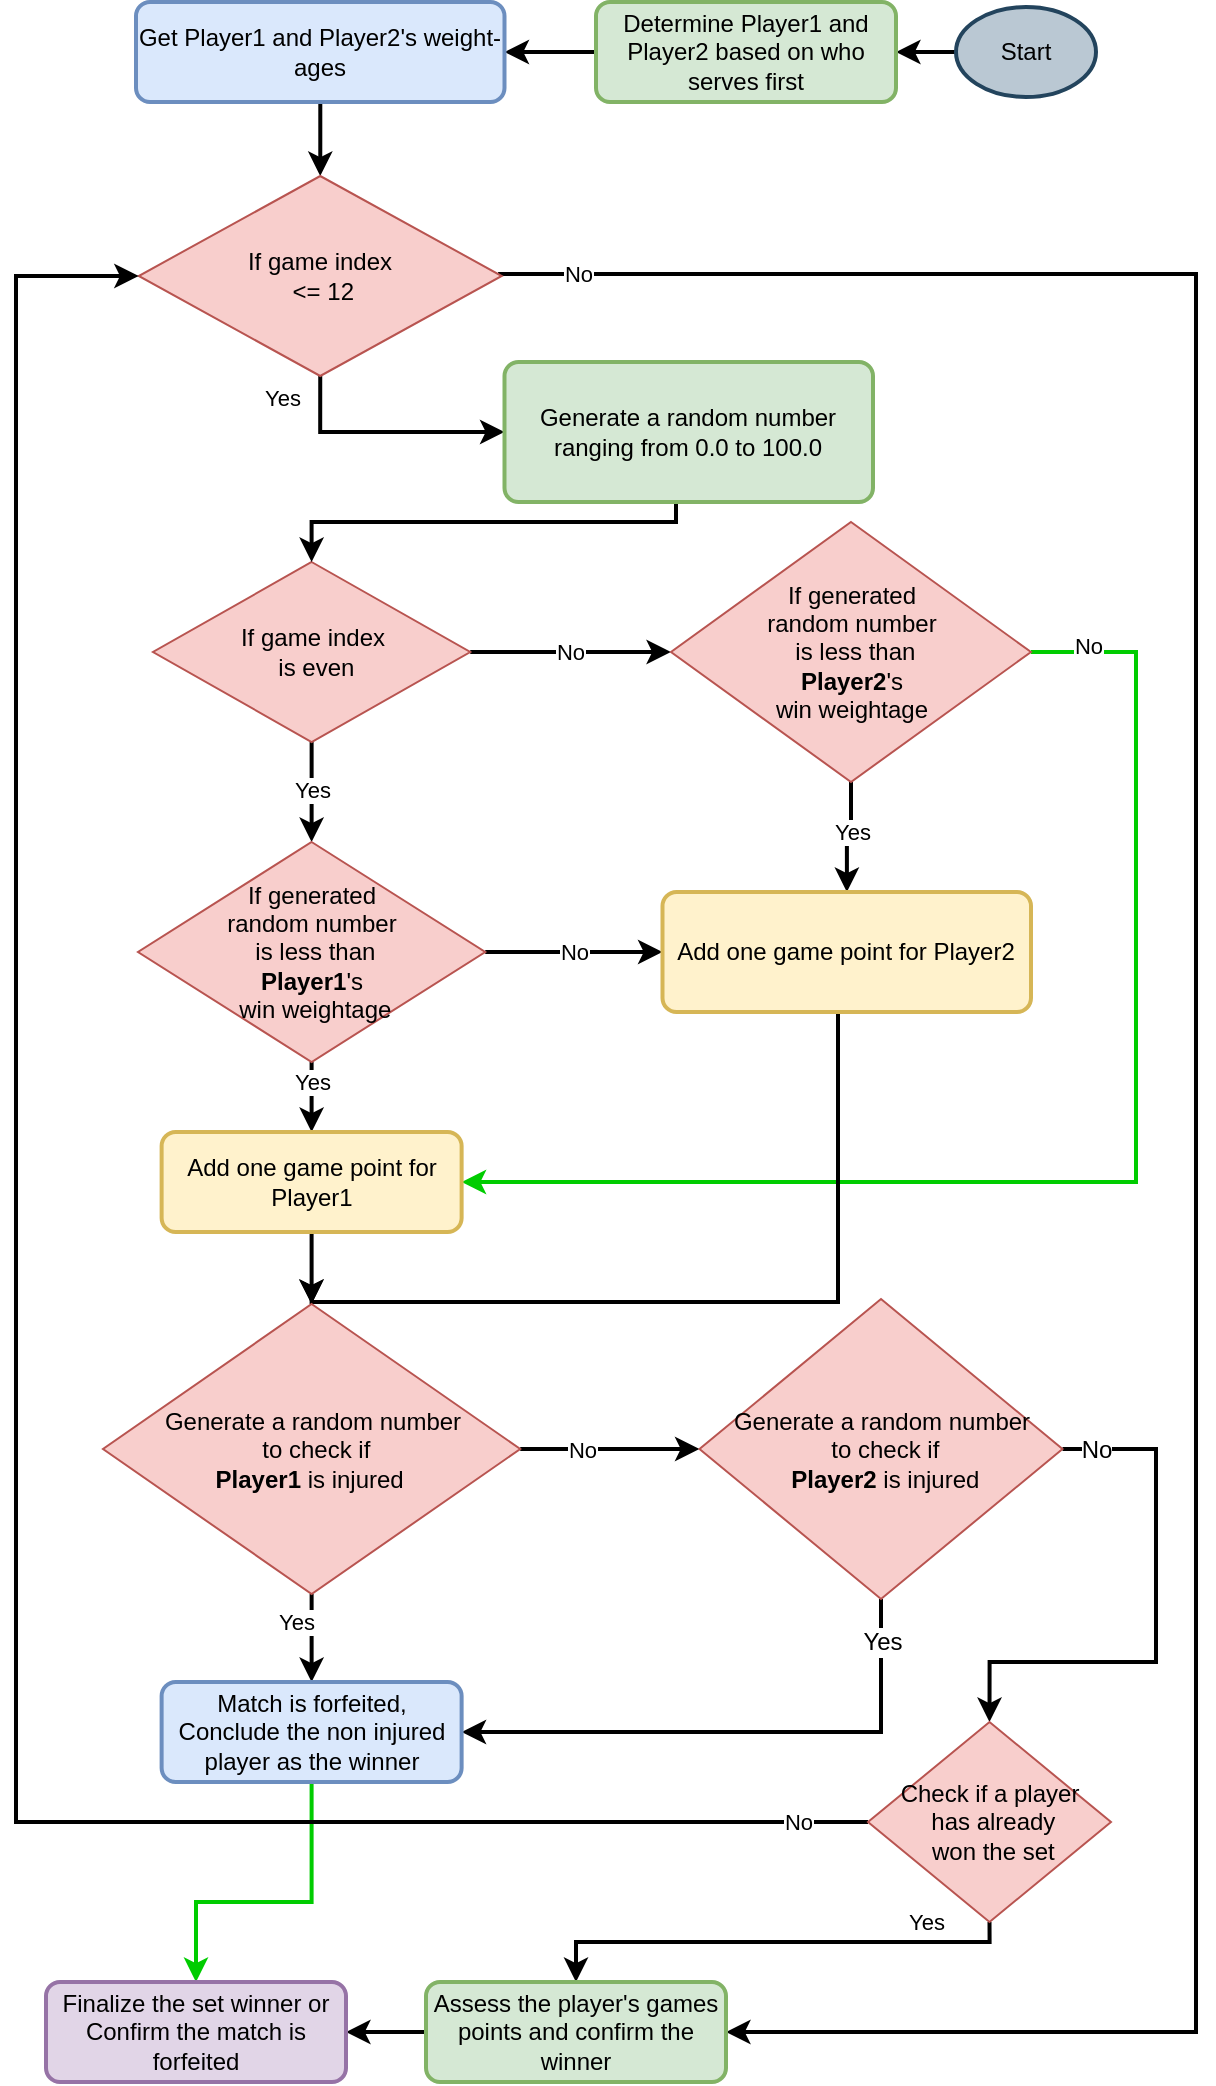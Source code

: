 <mxfile version="14.9.7" type="github">
  <diagram id="qcSVDS0ScA9_0T08C2Cv" name="Page-1">
    <mxGraphModel dx="1638" dy="777" grid="1" gridSize="10" guides="1" tooltips="1" connect="1" arrows="1" fold="1" page="1" pageScale="1" pageWidth="291" pageHeight="413" math="0" shadow="0">
      <root>
        <mxCell id="0" />
        <mxCell id="1" parent="0" />
        <mxCell id="-n2uineiYd9MRzJuJ-59-47" value="" style="edgeStyle=orthogonalEdgeStyle;rounded=0;orthogonalLoop=1;jettySize=auto;html=1;strokeWidth=2;" edge="1" parent="1" source="-n2uineiYd9MRzJuJ-59-1" target="-n2uineiYd9MRzJuJ-59-2">
          <mxGeometry relative="1" as="geometry" />
        </mxCell>
        <mxCell id="-n2uineiYd9MRzJuJ-59-1" value="Start" style="strokeWidth=2;html=1;shape=mxgraph.flowchart.start_1;whiteSpace=wrap;fillColor=#bac8d3;strokeColor=#23445d;" vertex="1" parent="1">
          <mxGeometry x="335" y="32.5" width="70" height="45" as="geometry" />
        </mxCell>
        <mxCell id="-n2uineiYd9MRzJuJ-59-46" style="edgeStyle=orthogonalEdgeStyle;rounded=0;orthogonalLoop=1;jettySize=auto;html=1;entryX=1;entryY=0.5;entryDx=0;entryDy=0;strokeWidth=2;" edge="1" parent="1" source="-n2uineiYd9MRzJuJ-59-2" target="-n2uineiYd9MRzJuJ-59-3">
          <mxGeometry relative="1" as="geometry" />
        </mxCell>
        <mxCell id="-n2uineiYd9MRzJuJ-59-2" value="Determine Player1 and Player2 based on who serves first" style="rounded=1;whiteSpace=wrap;html=1;absoluteArcSize=1;arcSize=14;strokeWidth=2;fillColor=#d5e8d4;strokeColor=#82b366;" vertex="1" parent="1">
          <mxGeometry x="155" y="30" width="150" height="50" as="geometry" />
        </mxCell>
        <mxCell id="-n2uineiYd9MRzJuJ-59-45" style="edgeStyle=orthogonalEdgeStyle;rounded=0;orthogonalLoop=1;jettySize=auto;html=1;entryX=0.5;entryY=0;entryDx=0;entryDy=0;strokeWidth=2;" edge="1" parent="1" source="-n2uineiYd9MRzJuJ-59-3" target="-n2uineiYd9MRzJuJ-59-4">
          <mxGeometry relative="1" as="geometry" />
        </mxCell>
        <mxCell id="-n2uineiYd9MRzJuJ-59-3" value="Get Player1 and Player2&#39;s weight-ages" style="rounded=1;whiteSpace=wrap;html=1;absoluteArcSize=1;arcSize=14;strokeWidth=2;fillColor=#dae8fc;strokeColor=#6c8ebf;" vertex="1" parent="1">
          <mxGeometry x="-75" y="30" width="184.25" height="50" as="geometry" />
        </mxCell>
        <mxCell id="-n2uineiYd9MRzJuJ-59-12" style="edgeStyle=orthogonalEdgeStyle;rounded=0;orthogonalLoop=1;jettySize=auto;html=1;exitX=0.5;exitY=1;exitDx=0;exitDy=0;strokeWidth=2;" edge="1" parent="1" source="-n2uineiYd9MRzJuJ-59-4" target="-n2uineiYd9MRzJuJ-59-6">
          <mxGeometry relative="1" as="geometry" />
        </mxCell>
        <mxCell id="-n2uineiYd9MRzJuJ-59-13" value="Yes" style="edgeLabel;html=1;align=center;verticalAlign=middle;resizable=0;points=[];" vertex="1" connectable="0" parent="-n2uineiYd9MRzJuJ-59-12">
          <mxGeometry x="-0.56" y="-1" relative="1" as="geometry">
            <mxPoint x="-18" y="-16" as="offset" />
          </mxGeometry>
        </mxCell>
        <mxCell id="-n2uineiYd9MRzJuJ-59-50" style="edgeStyle=orthogonalEdgeStyle;rounded=0;orthogonalLoop=1;jettySize=auto;html=1;strokeWidth=2;entryX=1;entryY=0.5;entryDx=0;entryDy=0;" edge="1" parent="1" source="-n2uineiYd9MRzJuJ-59-4" target="-n2uineiYd9MRzJuJ-59-41">
          <mxGeometry relative="1" as="geometry">
            <mxPoint x="270" y="1110" as="targetPoint" />
            <Array as="points">
              <mxPoint x="455" y="166" />
              <mxPoint x="455" y="1045" />
            </Array>
          </mxGeometry>
        </mxCell>
        <mxCell id="-n2uineiYd9MRzJuJ-59-51" value="No" style="edgeLabel;html=1;align=center;verticalAlign=middle;resizable=0;points=[];" vertex="1" connectable="0" parent="-n2uineiYd9MRzJuJ-59-50">
          <mxGeometry x="-0.868" y="-1" relative="1" as="geometry">
            <mxPoint x="-57" y="-1" as="offset" />
          </mxGeometry>
        </mxCell>
        <mxCell id="-n2uineiYd9MRzJuJ-59-4" value="If game index&lt;br&gt;&amp;nbsp;&amp;lt;= 12" style="rhombus;whiteSpace=wrap;html=1;fillColor=#f8cecc;strokeColor=#b85450;" vertex="1" parent="1">
          <mxGeometry x="-73.63" y="117" width="181.5" height="100" as="geometry" />
        </mxCell>
        <mxCell id="-n2uineiYd9MRzJuJ-59-15" style="edgeStyle=orthogonalEdgeStyle;rounded=0;orthogonalLoop=1;jettySize=auto;html=1;entryX=0.5;entryY=0;entryDx=0;entryDy=0;strokeWidth=2;" edge="1" parent="1" source="-n2uineiYd9MRzJuJ-59-5" target="-n2uineiYd9MRzJuJ-59-7">
          <mxGeometry relative="1" as="geometry" />
        </mxCell>
        <mxCell id="-n2uineiYd9MRzJuJ-59-16" value="Yes" style="edgeLabel;html=1;align=center;verticalAlign=middle;resizable=0;points=[];" vertex="1" connectable="0" parent="-n2uineiYd9MRzJuJ-59-15">
          <mxGeometry x="-0.049" relative="1" as="geometry">
            <mxPoint as="offset" />
          </mxGeometry>
        </mxCell>
        <mxCell id="-n2uineiYd9MRzJuJ-59-17" value="No" style="edgeStyle=orthogonalEdgeStyle;rounded=0;orthogonalLoop=1;jettySize=auto;html=1;entryX=0;entryY=0.5;entryDx=0;entryDy=0;strokeWidth=2;" edge="1" parent="1" source="-n2uineiYd9MRzJuJ-59-5" target="-n2uineiYd9MRzJuJ-59-8">
          <mxGeometry relative="1" as="geometry" />
        </mxCell>
        <mxCell id="-n2uineiYd9MRzJuJ-59-5" value="If game index&lt;br&gt;&amp;nbsp;is even" style="rhombus;whiteSpace=wrap;html=1;fillColor=#f8cecc;strokeColor=#b85450;" vertex="1" parent="1">
          <mxGeometry x="-66.5" y="310" width="158.62" height="90" as="geometry" />
        </mxCell>
        <mxCell id="-n2uineiYd9MRzJuJ-59-14" style="edgeStyle=orthogonalEdgeStyle;rounded=0;orthogonalLoop=1;jettySize=auto;html=1;exitX=0.5;exitY=1;exitDx=0;exitDy=0;entryX=0.5;entryY=0;entryDx=0;entryDy=0;strokeWidth=2;" edge="1" parent="1" source="-n2uineiYd9MRzJuJ-59-6" target="-n2uineiYd9MRzJuJ-59-5">
          <mxGeometry relative="1" as="geometry">
            <Array as="points">
              <mxPoint x="195" y="280" />
              <mxPoint x="195" y="290" />
              <mxPoint x="13" y="290" />
            </Array>
          </mxGeometry>
        </mxCell>
        <mxCell id="-n2uineiYd9MRzJuJ-59-6" value="Generate a random number ranging from 0.0 to 100.0" style="rounded=1;whiteSpace=wrap;html=1;absoluteArcSize=1;arcSize=14;strokeWidth=2;fillColor=#d5e8d4;strokeColor=#82b366;" vertex="1" parent="1">
          <mxGeometry x="109.25" y="210" width="184.25" height="70" as="geometry" />
        </mxCell>
        <mxCell id="-n2uineiYd9MRzJuJ-59-20" style="edgeStyle=orthogonalEdgeStyle;rounded=0;orthogonalLoop=1;jettySize=auto;html=1;entryX=0.5;entryY=0;entryDx=0;entryDy=0;strokeWidth=2;" edge="1" parent="1" source="-n2uineiYd9MRzJuJ-59-7" target="-n2uineiYd9MRzJuJ-59-9">
          <mxGeometry relative="1" as="geometry" />
        </mxCell>
        <mxCell id="-n2uineiYd9MRzJuJ-59-21" value="Yes" style="edgeLabel;html=1;align=center;verticalAlign=middle;resizable=0;points=[];" vertex="1" connectable="0" parent="-n2uineiYd9MRzJuJ-59-20">
          <mxGeometry x="-0.099" relative="1" as="geometry">
            <mxPoint y="-10" as="offset" />
          </mxGeometry>
        </mxCell>
        <mxCell id="-n2uineiYd9MRzJuJ-59-25" value="No" style="edgeStyle=orthogonalEdgeStyle;rounded=0;orthogonalLoop=1;jettySize=auto;html=1;strokeWidth=2;" edge="1" parent="1" source="-n2uineiYd9MRzJuJ-59-7" target="-n2uineiYd9MRzJuJ-59-10">
          <mxGeometry relative="1" as="geometry" />
        </mxCell>
        <mxCell id="-n2uineiYd9MRzJuJ-59-7" value="&lt;font style=&quot;font-size: 12px&quot;&gt;If generated &lt;br&gt;random number&lt;br&gt;&amp;nbsp;is less than&lt;br&gt;&lt;b&gt;Player1&lt;/b&gt;&#39;s&lt;br&gt;&amp;nbsp;win weightage&lt;/font&gt;" style="rhombus;whiteSpace=wrap;html=1;fillColor=#f8cecc;strokeColor=#b85450;" vertex="1" parent="1">
          <mxGeometry x="-74" y="450" width="173.62" height="110" as="geometry" />
        </mxCell>
        <mxCell id="-n2uineiYd9MRzJuJ-59-18" style="edgeStyle=orthogonalEdgeStyle;rounded=0;orthogonalLoop=1;jettySize=auto;html=1;exitX=0.5;exitY=1;exitDx=0;exitDy=0;strokeWidth=2;" edge="1" parent="1" source="-n2uineiYd9MRzJuJ-59-8" target="-n2uineiYd9MRzJuJ-59-10">
          <mxGeometry relative="1" as="geometry" />
        </mxCell>
        <mxCell id="-n2uineiYd9MRzJuJ-59-19" value="Yes" style="edgeLabel;html=1;align=center;verticalAlign=middle;resizable=0;points=[];" vertex="1" connectable="0" parent="-n2uineiYd9MRzJuJ-59-18">
          <mxGeometry x="-0.133" relative="1" as="geometry">
            <mxPoint as="offset" />
          </mxGeometry>
        </mxCell>
        <mxCell id="-n2uineiYd9MRzJuJ-59-26" style="edgeStyle=orthogonalEdgeStyle;rounded=0;orthogonalLoop=1;jettySize=auto;html=1;strokeWidth=2;entryX=1;entryY=0.5;entryDx=0;entryDy=0;exitX=1;exitY=0.5;exitDx=0;exitDy=0;strokeColor=#00CC00;" edge="1" parent="1" source="-n2uineiYd9MRzJuJ-59-8" target="-n2uineiYd9MRzJuJ-59-9">
          <mxGeometry relative="1" as="geometry">
            <mxPoint x="375" y="630" as="targetPoint" />
            <Array as="points">
              <mxPoint x="425" y="355" />
              <mxPoint x="425" y="620" />
            </Array>
          </mxGeometry>
        </mxCell>
        <mxCell id="-n2uineiYd9MRzJuJ-59-27" value="No" style="edgeLabel;html=1;align=center;verticalAlign=middle;resizable=0;points=[];" vertex="1" connectable="0" parent="-n2uineiYd9MRzJuJ-59-26">
          <mxGeometry x="-0.782" y="2" relative="1" as="geometry">
            <mxPoint x="-26" y="-22" as="offset" />
          </mxGeometry>
        </mxCell>
        <mxCell id="-n2uineiYd9MRzJuJ-59-8" value="&lt;font style=&quot;font-size: 12px&quot;&gt;If generated &lt;br&gt;random number&lt;br&gt;&amp;nbsp;is less than&lt;br&gt;&lt;b&gt;Player2&lt;/b&gt;&#39;s &lt;br&gt;win weightage&lt;/font&gt;" style="rhombus;whiteSpace=wrap;html=1;fillColor=#f8cecc;strokeColor=#b85450;" vertex="1" parent="1">
          <mxGeometry x="192.5" y="290" width="180" height="130" as="geometry" />
        </mxCell>
        <mxCell id="-n2uineiYd9MRzJuJ-59-23" style="edgeStyle=orthogonalEdgeStyle;rounded=0;orthogonalLoop=1;jettySize=auto;html=1;entryX=0.5;entryY=0;entryDx=0;entryDy=0;strokeWidth=2;" edge="1" parent="1" source="-n2uineiYd9MRzJuJ-59-9" target="-n2uineiYd9MRzJuJ-59-11">
          <mxGeometry relative="1" as="geometry" />
        </mxCell>
        <mxCell id="-n2uineiYd9MRzJuJ-59-9" value="Add one game point for Player1" style="rounded=1;whiteSpace=wrap;html=1;absoluteArcSize=1;arcSize=14;strokeWidth=2;fillColor=#fff2cc;strokeColor=#d6b656;" vertex="1" parent="1">
          <mxGeometry x="-62.19" y="595" width="150" height="50" as="geometry" />
        </mxCell>
        <mxCell id="-n2uineiYd9MRzJuJ-59-24" style="edgeStyle=orthogonalEdgeStyle;rounded=0;orthogonalLoop=1;jettySize=auto;html=1;strokeWidth=2;entryX=0.5;entryY=0;entryDx=0;entryDy=0;" edge="1" parent="1" source="-n2uineiYd9MRzJuJ-59-10" target="-n2uineiYd9MRzJuJ-59-11">
          <mxGeometry relative="1" as="geometry">
            <mxPoint x="15" y="750" as="targetPoint" />
            <Array as="points">
              <mxPoint x="276" y="680" />
              <mxPoint x="13" y="680" />
            </Array>
          </mxGeometry>
        </mxCell>
        <mxCell id="-n2uineiYd9MRzJuJ-59-10" value="Add one game point for Player2" style="rounded=1;whiteSpace=wrap;html=1;absoluteArcSize=1;arcSize=14;strokeWidth=2;fillColor=#fff2cc;strokeColor=#d6b656;" vertex="1" parent="1">
          <mxGeometry x="188.25" y="475" width="184.25" height="60" as="geometry" />
        </mxCell>
        <mxCell id="-n2uineiYd9MRzJuJ-59-29" value="No" style="edgeStyle=orthogonalEdgeStyle;rounded=0;orthogonalLoop=1;jettySize=auto;html=1;entryX=0;entryY=0.5;entryDx=0;entryDy=0;strokeWidth=2;" edge="1" parent="1" source="-n2uineiYd9MRzJuJ-59-11" target="-n2uineiYd9MRzJuJ-59-28">
          <mxGeometry x="-0.307" relative="1" as="geometry">
            <mxPoint as="offset" />
          </mxGeometry>
        </mxCell>
        <mxCell id="-n2uineiYd9MRzJuJ-59-31" value="" style="edgeStyle=orthogonalEdgeStyle;rounded=0;orthogonalLoop=1;jettySize=auto;html=1;strokeWidth=2;" edge="1" parent="1" source="-n2uineiYd9MRzJuJ-59-11" target="-n2uineiYd9MRzJuJ-59-30">
          <mxGeometry relative="1" as="geometry" />
        </mxCell>
        <mxCell id="-n2uineiYd9MRzJuJ-59-32" value="Yes" style="edgeLabel;html=1;align=center;verticalAlign=middle;resizable=0;points=[];" vertex="1" connectable="0" parent="-n2uineiYd9MRzJuJ-59-31">
          <mxGeometry x="-0.808" y="-2" relative="1" as="geometry">
            <mxPoint x="-6" y="10" as="offset" />
          </mxGeometry>
        </mxCell>
        <mxCell id="-n2uineiYd9MRzJuJ-59-11" value="&lt;span&gt;Generate a&amp;nbsp;random number&lt;br&gt;&amp;nbsp;to check if&lt;br&gt;&lt;b&gt;Player1&lt;/b&gt; is injured&amp;nbsp;&lt;/span&gt;" style="rhombus;whiteSpace=wrap;html=1;fillColor=#f8cecc;strokeColor=#b85450;" vertex="1" parent="1">
          <mxGeometry x="-91.5" y="681" width="208.62" height="145" as="geometry" />
        </mxCell>
        <mxCell id="-n2uineiYd9MRzJuJ-59-33" value="&lt;font style=&quot;font-size: 12px&quot;&gt;Yes&lt;/font&gt;" style="edgeStyle=orthogonalEdgeStyle;rounded=0;orthogonalLoop=1;jettySize=auto;html=1;strokeWidth=2;exitX=0.5;exitY=1;exitDx=0;exitDy=0;entryX=1;entryY=0.5;entryDx=0;entryDy=0;" edge="1" parent="1" source="-n2uineiYd9MRzJuJ-59-28" target="-n2uineiYd9MRzJuJ-59-30">
          <mxGeometry x="-0.847" relative="1" as="geometry">
            <mxPoint x="205" y="850" as="targetPoint" />
            <Array as="points">
              <mxPoint x="298" y="895" />
            </Array>
            <mxPoint as="offset" />
          </mxGeometry>
        </mxCell>
        <mxCell id="-n2uineiYd9MRzJuJ-59-55" style="edgeStyle=orthogonalEdgeStyle;rounded=0;orthogonalLoop=1;jettySize=auto;html=1;strokeWidth=2;entryX=0.5;entryY=0;entryDx=0;entryDy=0;exitX=1;exitY=0.5;exitDx=0;exitDy=0;" edge="1" parent="1" source="-n2uineiYd9MRzJuJ-59-28" target="-n2uineiYd9MRzJuJ-59-36">
          <mxGeometry relative="1" as="geometry">
            <mxPoint x="195" y="1020" as="targetPoint" />
            <mxPoint x="380" y="760" as="sourcePoint" />
            <Array as="points">
              <mxPoint x="435" y="754" />
              <mxPoint x="435" y="860" />
              <mxPoint x="352" y="860" />
            </Array>
          </mxGeometry>
        </mxCell>
        <mxCell id="-n2uineiYd9MRzJuJ-59-56" value="No" style="edgeLabel;html=1;align=center;verticalAlign=middle;resizable=0;points=[];fontSize=12;" vertex="1" connectable="0" parent="-n2uineiYd9MRzJuJ-59-55">
          <mxGeometry x="-0.908" y="-3" relative="1" as="geometry">
            <mxPoint x="4" y="-3" as="offset" />
          </mxGeometry>
        </mxCell>
        <mxCell id="-n2uineiYd9MRzJuJ-59-28" value="&lt;span&gt;Generate a&amp;nbsp;random number&lt;br&gt;&amp;nbsp;to check if&lt;br&gt;&amp;nbsp;&amp;nbsp;&lt;b&gt;Player2&lt;/b&gt; is injured&amp;nbsp;&lt;/span&gt;" style="rhombus;whiteSpace=wrap;html=1;fillColor=#f8cecc;strokeColor=#b85450;" vertex="1" parent="1">
          <mxGeometry x="206.75" y="678.5" width="181.5" height="150" as="geometry" />
        </mxCell>
        <mxCell id="-n2uineiYd9MRzJuJ-59-58" style="edgeStyle=orthogonalEdgeStyle;rounded=0;orthogonalLoop=1;jettySize=auto;html=1;entryX=0.5;entryY=0;entryDx=0;entryDy=0;strokeWidth=2;strokeColor=#00CC00;" edge="1" parent="1" source="-n2uineiYd9MRzJuJ-59-30" target="-n2uineiYd9MRzJuJ-59-52">
          <mxGeometry relative="1" as="geometry">
            <Array as="points">
              <mxPoint x="13" y="980" />
              <mxPoint x="-45" y="980" />
            </Array>
          </mxGeometry>
        </mxCell>
        <mxCell id="-n2uineiYd9MRzJuJ-59-30" value="Match is forfeited, Conclude the non injured player as the winner" style="rounded=1;whiteSpace=wrap;html=1;absoluteArcSize=1;arcSize=14;strokeWidth=2;fillColor=#dae8fc;strokeColor=#6c8ebf;" vertex="1" parent="1">
          <mxGeometry x="-62.19" y="870" width="150" height="50" as="geometry" />
        </mxCell>
        <mxCell id="-n2uineiYd9MRzJuJ-59-39" style="edgeStyle=orthogonalEdgeStyle;rounded=0;orthogonalLoop=1;jettySize=auto;html=1;strokeWidth=2;entryX=0;entryY=0.5;entryDx=0;entryDy=0;exitX=0;exitY=0.5;exitDx=0;exitDy=0;" edge="1" parent="1" source="-n2uineiYd9MRzJuJ-59-36" target="-n2uineiYd9MRzJuJ-59-4">
          <mxGeometry relative="1" as="geometry">
            <mxPoint x="-65" y="170" as="targetPoint" />
            <Array as="points">
              <mxPoint x="-135" y="940" />
              <mxPoint x="-135" y="167" />
            </Array>
          </mxGeometry>
        </mxCell>
        <mxCell id="-n2uineiYd9MRzJuJ-59-40" value="No" style="edgeLabel;html=1;align=center;verticalAlign=middle;resizable=0;points=[];" vertex="1" connectable="0" parent="-n2uineiYd9MRzJuJ-59-39">
          <mxGeometry x="-0.893" y="-1" relative="1" as="geometry">
            <mxPoint x="32" y="1" as="offset" />
          </mxGeometry>
        </mxCell>
        <mxCell id="-n2uineiYd9MRzJuJ-59-42" style="edgeStyle=orthogonalEdgeStyle;rounded=0;orthogonalLoop=1;jettySize=auto;html=1;strokeWidth=2;exitX=0.5;exitY=1;exitDx=0;exitDy=0;entryX=0.5;entryY=0;entryDx=0;entryDy=0;" edge="1" parent="1" source="-n2uineiYd9MRzJuJ-59-36" target="-n2uineiYd9MRzJuJ-59-41">
          <mxGeometry relative="1" as="geometry">
            <mxPoint x="225" y="1000" as="targetPoint" />
            <Array as="points">
              <mxPoint x="352" y="1000" />
              <mxPoint x="145" y="1000" />
            </Array>
          </mxGeometry>
        </mxCell>
        <mxCell id="-n2uineiYd9MRzJuJ-59-43" value="Yes" style="edgeLabel;html=1;align=center;verticalAlign=middle;resizable=0;points=[];" vertex="1" connectable="0" parent="-n2uineiYd9MRzJuJ-59-42">
          <mxGeometry x="-0.262" y="5" relative="1" as="geometry">
            <mxPoint x="45" y="-15" as="offset" />
          </mxGeometry>
        </mxCell>
        <mxCell id="-n2uineiYd9MRzJuJ-59-36" value="&lt;span&gt;Check if a player&lt;br&gt;&amp;nbsp;has already&lt;br&gt;&amp;nbsp;won the set&lt;/span&gt;" style="rhombus;whiteSpace=wrap;html=1;fillColor=#f8cecc;strokeColor=#b85450;" vertex="1" parent="1">
          <mxGeometry x="291" y="890" width="121.5" height="100" as="geometry" />
        </mxCell>
        <mxCell id="-n2uineiYd9MRzJuJ-59-57" value="" style="edgeStyle=orthogonalEdgeStyle;rounded=0;orthogonalLoop=1;jettySize=auto;html=1;strokeWidth=2;" edge="1" parent="1" source="-n2uineiYd9MRzJuJ-59-41" target="-n2uineiYd9MRzJuJ-59-52">
          <mxGeometry relative="1" as="geometry" />
        </mxCell>
        <mxCell id="-n2uineiYd9MRzJuJ-59-41" value="Assess the player&#39;s games points and confirm the winner" style="rounded=1;whiteSpace=wrap;html=1;absoluteArcSize=1;arcSize=14;strokeWidth=2;fillColor=#d5e8d4;strokeColor=#82b366;" vertex="1" parent="1">
          <mxGeometry x="70" y="1020" width="150" height="50" as="geometry" />
        </mxCell>
        <mxCell id="-n2uineiYd9MRzJuJ-59-52" value="Finalize the set winner or Confirm the match is forfeited" style="rounded=1;whiteSpace=wrap;html=1;absoluteArcSize=1;arcSize=14;strokeWidth=2;fillColor=#e1d5e7;strokeColor=#9673a6;" vertex="1" parent="1">
          <mxGeometry x="-120" y="1020" width="150" height="50" as="geometry" />
        </mxCell>
      </root>
    </mxGraphModel>
  </diagram>
</mxfile>
